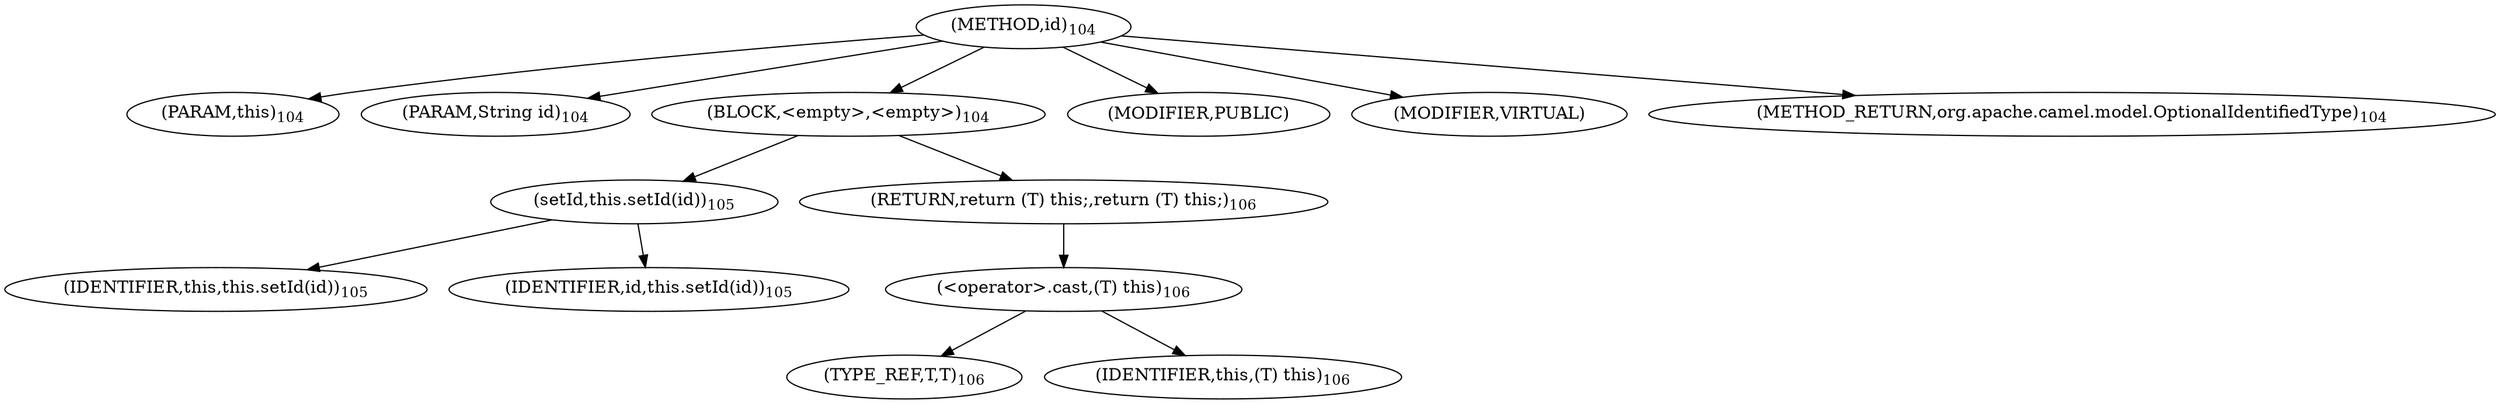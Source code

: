 digraph "id" {  
"165" [label = <(METHOD,id)<SUB>104</SUB>> ]
"15" [label = <(PARAM,this)<SUB>104</SUB>> ]
"166" [label = <(PARAM,String id)<SUB>104</SUB>> ]
"167" [label = <(BLOCK,&lt;empty&gt;,&lt;empty&gt;)<SUB>104</SUB>> ]
"168" [label = <(setId,this.setId(id))<SUB>105</SUB>> ]
"14" [label = <(IDENTIFIER,this,this.setId(id))<SUB>105</SUB>> ]
"169" [label = <(IDENTIFIER,id,this.setId(id))<SUB>105</SUB>> ]
"170" [label = <(RETURN,return (T) this;,return (T) this;)<SUB>106</SUB>> ]
"171" [label = <(&lt;operator&gt;.cast,(T) this)<SUB>106</SUB>> ]
"172" [label = <(TYPE_REF,T,T)<SUB>106</SUB>> ]
"16" [label = <(IDENTIFIER,this,(T) this)<SUB>106</SUB>> ]
"173" [label = <(MODIFIER,PUBLIC)> ]
"174" [label = <(MODIFIER,VIRTUAL)> ]
"175" [label = <(METHOD_RETURN,org.apache.camel.model.OptionalIdentifiedType)<SUB>104</SUB>> ]
  "165" -> "15" 
  "165" -> "166" 
  "165" -> "167" 
  "165" -> "173" 
  "165" -> "174" 
  "165" -> "175" 
  "167" -> "168" 
  "167" -> "170" 
  "168" -> "14" 
  "168" -> "169" 
  "170" -> "171" 
  "171" -> "172" 
  "171" -> "16" 
}
